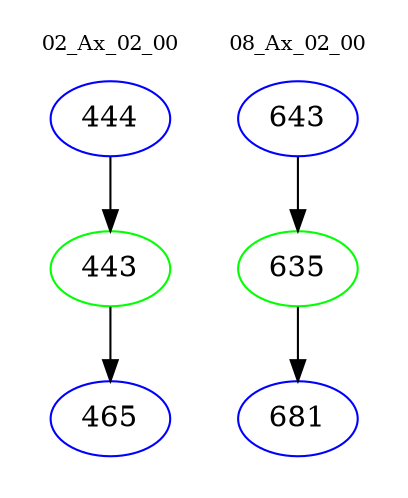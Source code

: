 digraph{
subgraph cluster_0 {
color = white
label = "02_Ax_02_00";
fontsize=10;
T0_444 [label="444", color="blue"]
T0_444 -> T0_443 [color="black"]
T0_443 [label="443", color="green"]
T0_443 -> T0_465 [color="black"]
T0_465 [label="465", color="blue"]
}
subgraph cluster_1 {
color = white
label = "08_Ax_02_00";
fontsize=10;
T1_643 [label="643", color="blue"]
T1_643 -> T1_635 [color="black"]
T1_635 [label="635", color="green"]
T1_635 -> T1_681 [color="black"]
T1_681 [label="681", color="blue"]
}
}
